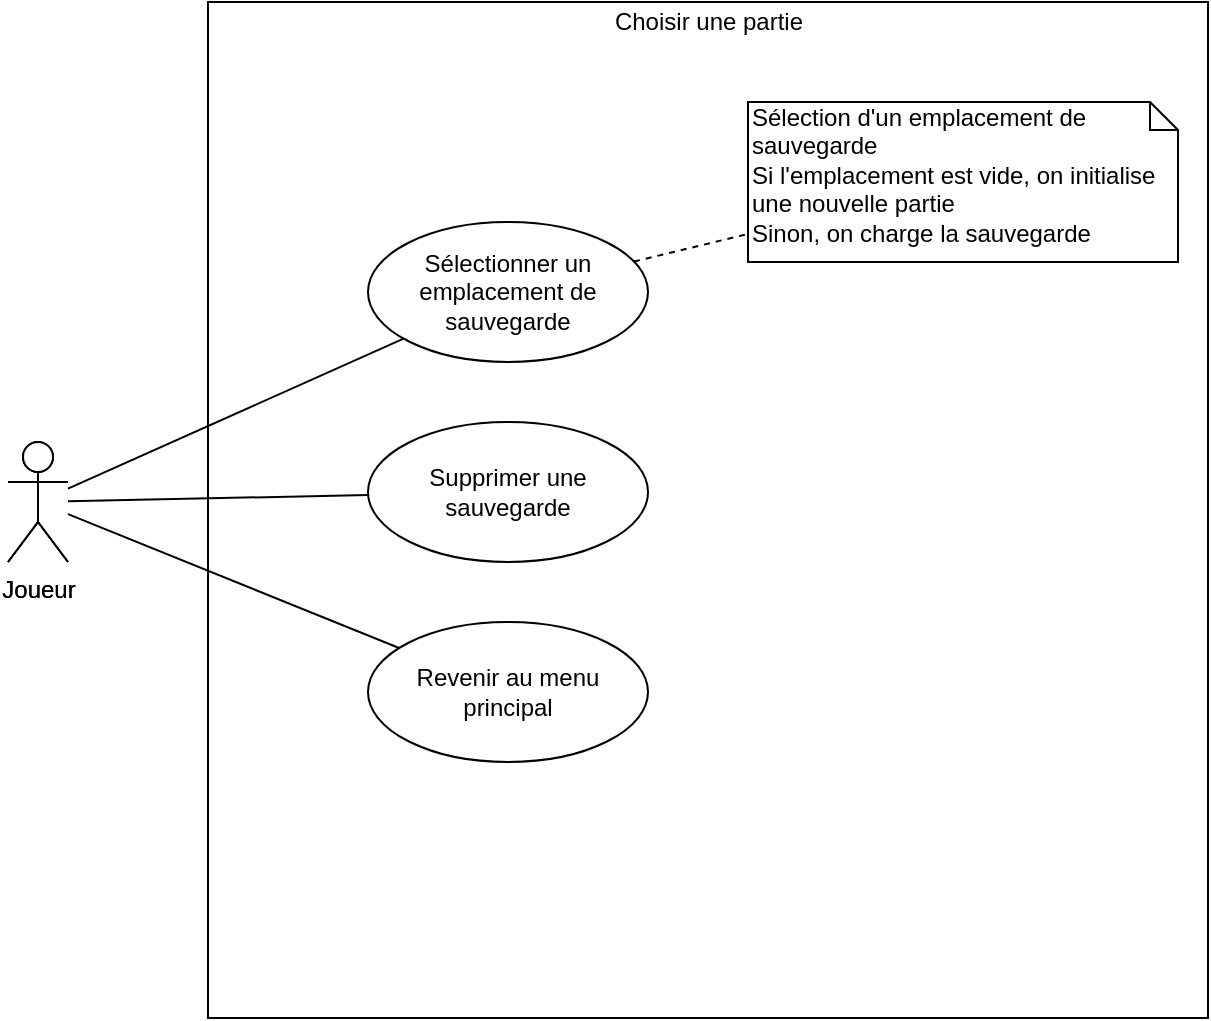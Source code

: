 <mxfile version="13.7.9" type="device"><diagram id="U7VliDpiISESCk00n0rr" name="Page-1"><mxGraphModel dx="1086" dy="806" grid="1" gridSize="10" guides="1" tooltips="1" connect="1" arrows="1" fold="1" page="1" pageScale="1" pageWidth="827" pageHeight="1169" math="0" shadow="0"><root><mxCell id="0"/><mxCell id="1" parent="0"/><mxCell id="6jPh6obt62WBTI0VYX-k-7" value="Joueur" style="shape=umlActor;verticalLabelPosition=bottom;verticalAlign=top;html=1;outlineConnect=0;" parent="1" vertex="1"><mxGeometry x="110" y="320" width="30" height="60" as="geometry"/></mxCell><mxCell id="6jPh6obt62WBTI0VYX-k-13" value="Cas d'utilisations - Options" style="text;html=1;align=center;verticalAlign=middle;resizable=0;points=[];autosize=1;" parent="1" vertex="1"><mxGeometry x="370" y="100" width="160" height="20" as="geometry"/></mxCell><mxCell id="EjI-GTK8bSe8nL-5h4XM-1" value="" style="html=1;" parent="1" vertex="1"><mxGeometry x="210" y="100" width="500" height="508" as="geometry"/></mxCell><mxCell id="EjI-GTK8bSe8nL-5h4XM-2" style="edgeStyle=none;rounded=0;orthogonalLoop=1;jettySize=auto;html=1;endArrow=none;endFill=0;endSize=11;" parent="1" source="EjI-GTK8bSe8nL-5h4XM-3" edge="1" target="PLNC7L8KgF8cmsxu5s0T-2"><mxGeometry relative="1" as="geometry"><mxPoint x="250" y="350" as="targetPoint"/></mxGeometry></mxCell><mxCell id="bgAWzIXPZx_ke4zAXzc--3" style="rounded=0;orthogonalLoop=1;jettySize=auto;html=1;endArrow=none;endFill=0;" edge="1" parent="1" source="EjI-GTK8bSe8nL-5h4XM-3" target="bgAWzIXPZx_ke4zAXzc--1"><mxGeometry relative="1" as="geometry"/></mxCell><mxCell id="bgAWzIXPZx_ke4zAXzc--4" style="edgeStyle=none;rounded=0;orthogonalLoop=1;jettySize=auto;html=1;endArrow=none;endFill=0;" edge="1" parent="1" source="EjI-GTK8bSe8nL-5h4XM-3" target="bgAWzIXPZx_ke4zAXzc--2"><mxGeometry relative="1" as="geometry"/></mxCell><mxCell id="EjI-GTK8bSe8nL-5h4XM-3" value="Joueur" style="shape=umlActor;verticalLabelPosition=bottom;verticalAlign=top;html=1;outlineConnect=0;" parent="1" vertex="1"><mxGeometry x="110" y="320" width="30" height="60" as="geometry"/></mxCell><mxCell id="EjI-GTK8bSe8nL-5h4XM-14" value="Choisir une partie" style="text;html=1;align=center;verticalAlign=middle;resizable=0;points=[];autosize=1;" parent="1" vertex="1"><mxGeometry x="405" y="100" width="110" height="20" as="geometry"/></mxCell><mxCell id="bgAWzIXPZx_ke4zAXzc--6" style="edgeStyle=none;rounded=0;orthogonalLoop=1;jettySize=auto;html=1;endArrow=none;endFill=0;dashed=1;" edge="1" parent="1" source="PLNC7L8KgF8cmsxu5s0T-2" target="bgAWzIXPZx_ke4zAXzc--5"><mxGeometry relative="1" as="geometry"/></mxCell><mxCell id="PLNC7L8KgF8cmsxu5s0T-2" value="Sélectionner un emplacement de sauvegarde" style="ellipse;whiteSpace=wrap;html=1;" parent="1" vertex="1"><mxGeometry x="290" y="210" width="140" height="70" as="geometry"/></mxCell><mxCell id="bgAWzIXPZx_ke4zAXzc--1" value="Supprimer une sauvegarde" style="ellipse;whiteSpace=wrap;html=1;" vertex="1" parent="1"><mxGeometry x="290" y="310" width="140" height="70" as="geometry"/></mxCell><mxCell id="bgAWzIXPZx_ke4zAXzc--2" value="Revenir au menu principal" style="ellipse;whiteSpace=wrap;html=1;" vertex="1" parent="1"><mxGeometry x="290" y="410" width="140" height="70" as="geometry"/></mxCell><mxCell id="bgAWzIXPZx_ke4zAXzc--5" value="Sélection d'un emplacement de sauvegarde&lt;br&gt;Si l'emplacement est vide, on initialise une nouvelle partie&lt;br&gt;Sinon, on charge la sauvegarde" style="shape=note;whiteSpace=wrap;html=1;size=14;verticalAlign=top;align=left;spacingTop=-6;" vertex="1" parent="1"><mxGeometry x="480" y="150" width="215" height="80" as="geometry"/></mxCell></root></mxGraphModel></diagram></mxfile>